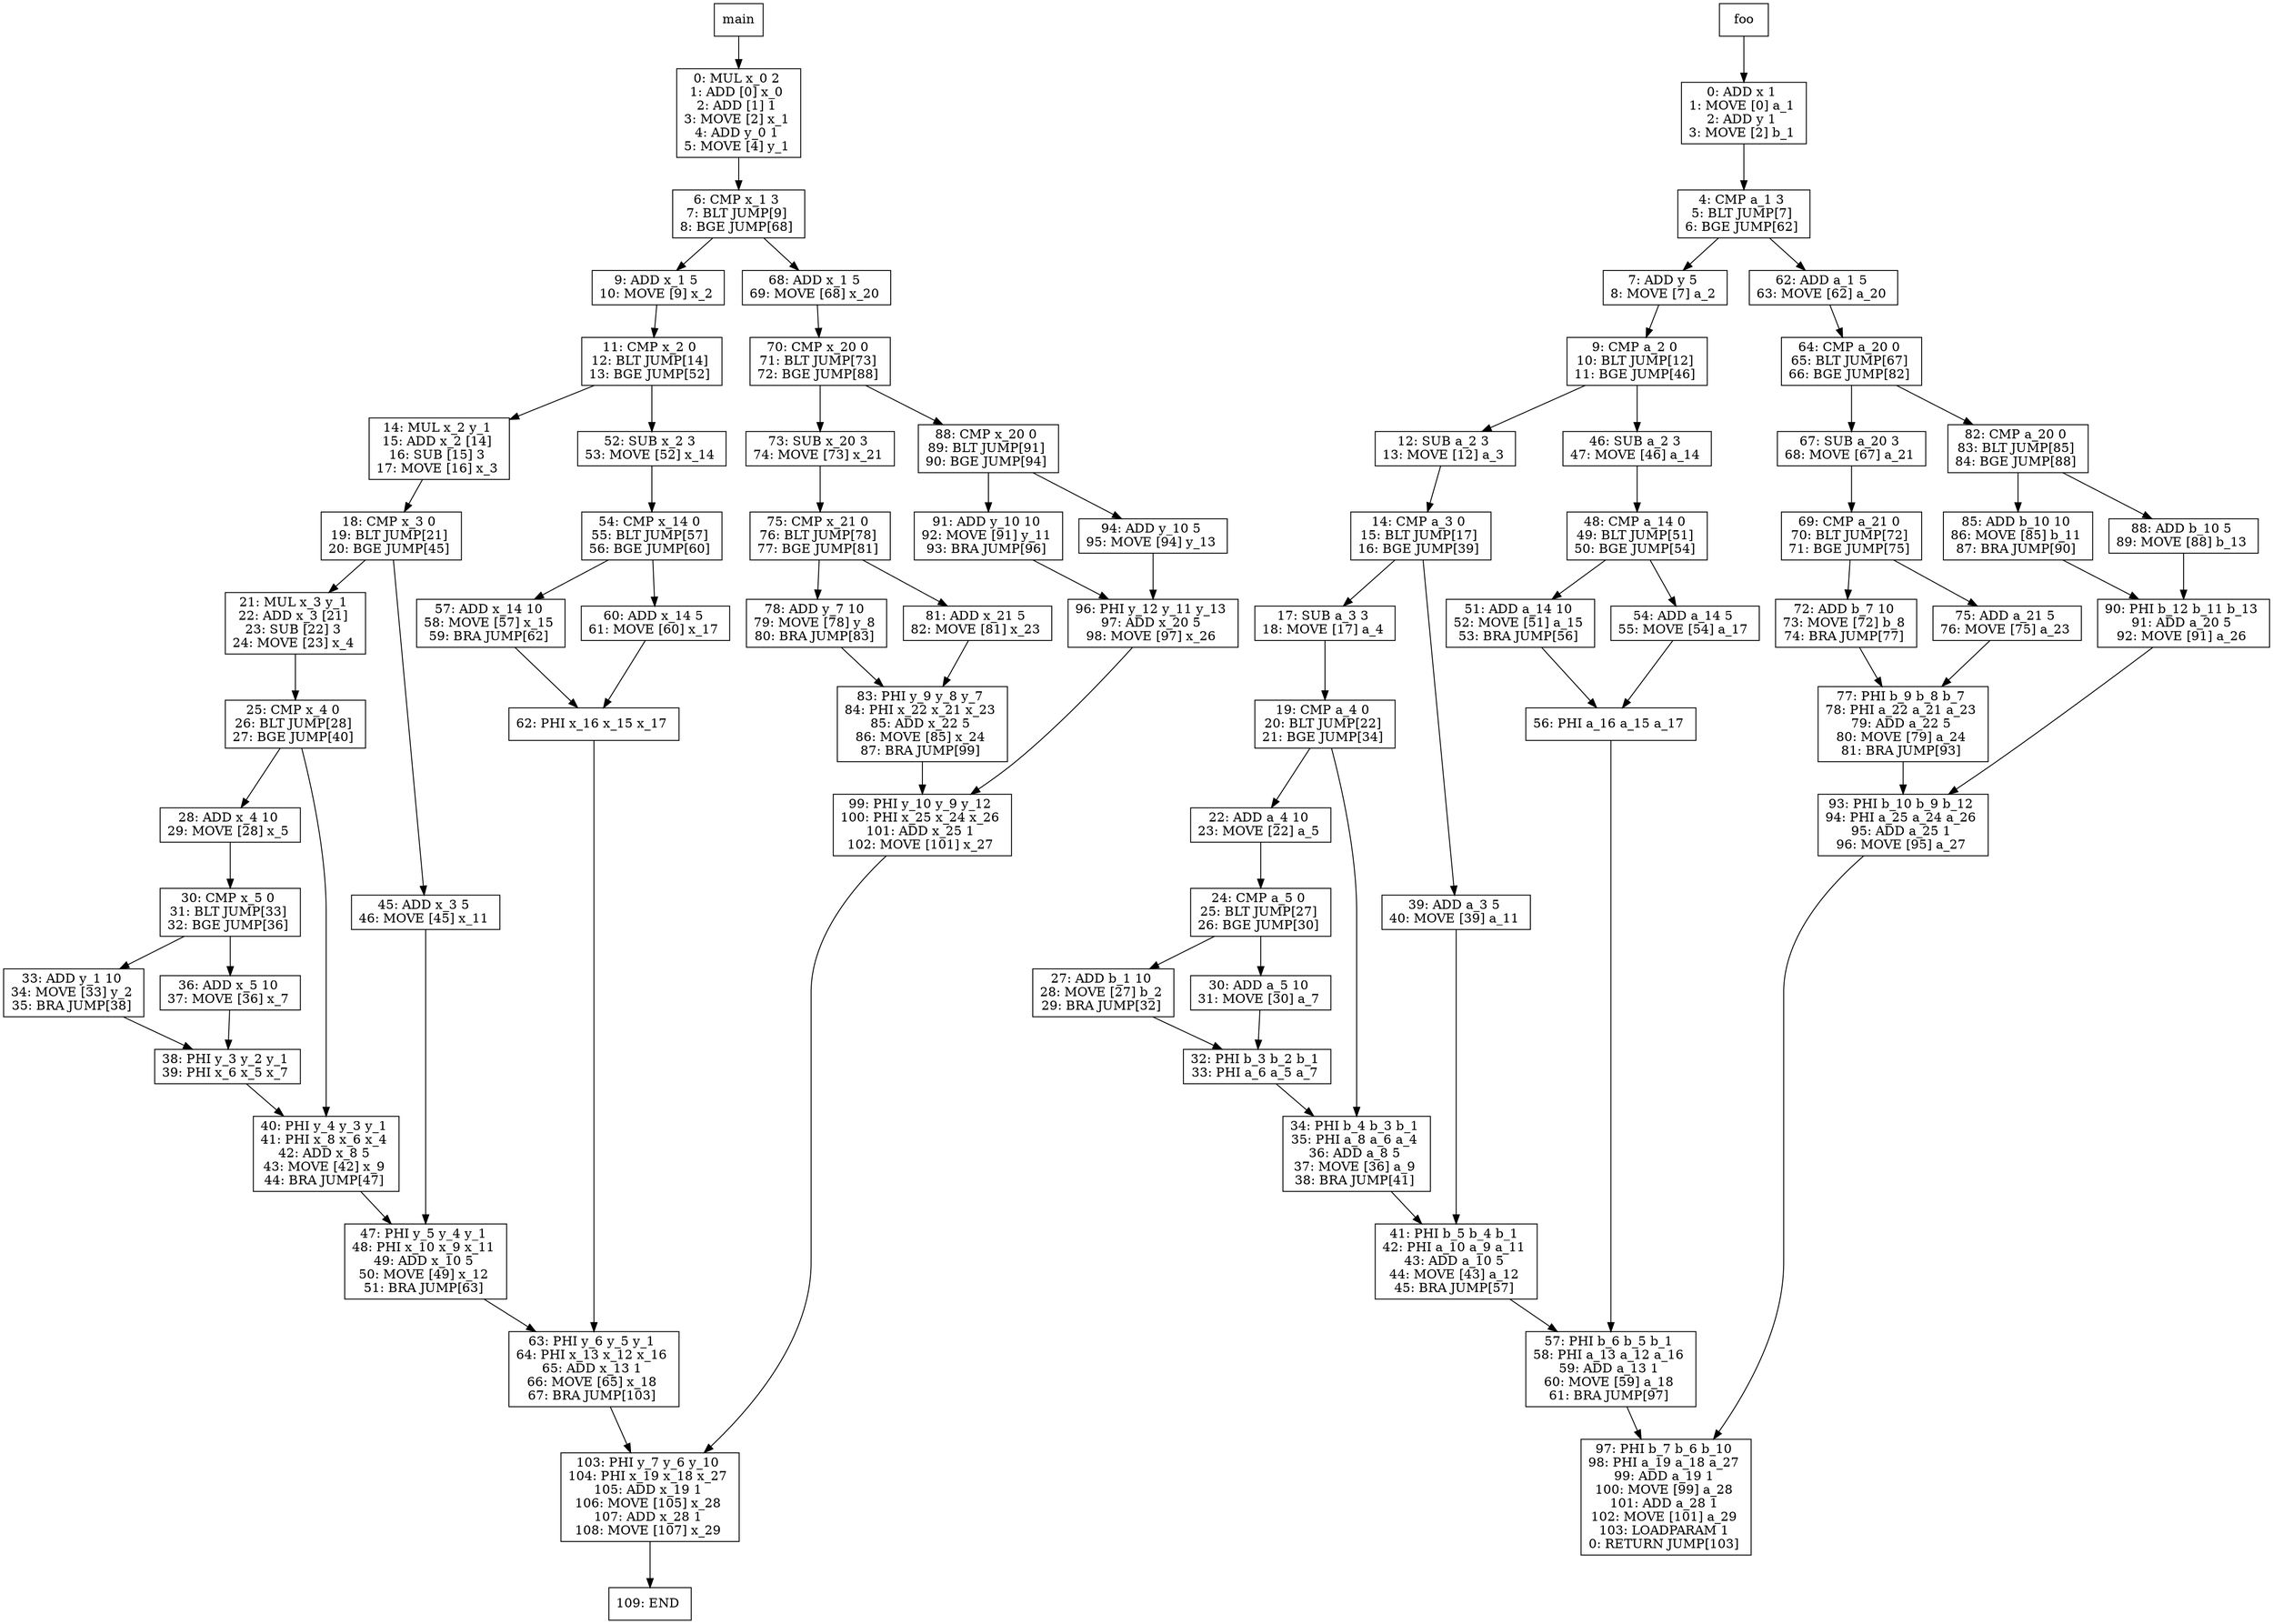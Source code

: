 digraph test000 {
node [shape=box]
1[label="main"]
1 -> 49
49[label="0: MUL x_0 2 
1: ADD [0] x_0 
2: ADD [1] 1 
3: MOVE [2] x_1 
4: ADD y_0 1 
5: MOVE [4] y_1 
"]
49 -> 51
51[label="6: CMP x_1 3 
7: BLT JUMP[9] 
8: BGE JUMP[68] 
"]
51 -> 53
53[label="9: ADD x_1 5 
10: MOVE [9] x_2 
"]
53 -> 54
54[label="11: CMP x_2 0 
12: BLT JUMP[14] 
13: BGE JUMP[52] 
"]
54 -> 56
56[label="14: MUL x_2 y_1 
15: ADD x_2 [14] 
16: SUB [15] 3 
17: MOVE [16] x_3 
"]
56 -> 57
57[label="18: CMP x_3 0 
19: BLT JUMP[21] 
20: BGE JUMP[45] 
"]
57 -> 59
59[label="21: MUL x_3 y_1 
22: ADD x_3 [21] 
23: SUB [22] 3 
24: MOVE [23] x_4 
"]
59 -> 60
60[label="25: CMP x_4 0 
26: BLT JUMP[28] 
27: BGE JUMP[40] 
"]
60 -> 62
62[label="28: ADD x_4 10 
29: MOVE [28] x_5 
"]
62 -> 63
63[label="30: CMP x_5 0 
31: BLT JUMP[33] 
32: BGE JUMP[36] 
"]
63 -> 65
65[label="33: ADD y_1 10 
34: MOVE [33] y_2 
35: BRA JUMP[38] 
"]
65 -> 64
64[label="38: PHI y_3 y_2 y_1 
39: PHI x_6 x_5 x_7 
"]
64 -> 61
61[label="40: PHI y_4 y_3 y_1 
41: PHI x_8 x_6 x_4 
42: ADD x_8 5 
43: MOVE [42] x_9 
44: BRA JUMP[47] 
"]
61 -> 58
58[label="47: PHI y_5 y_4 y_1 
48: PHI x_10 x_9 x_11 
49: ADD x_10 5 
50: MOVE [49] x_12 
51: BRA JUMP[63] 
"]
58 -> 55
55[label="63: PHI y_6 y_5 y_1 
64: PHI x_13 x_12 x_16 
65: ADD x_13 1 
66: MOVE [65] x_18 
67: BRA JUMP[103] 
"]
55 -> 52
52[label="103: PHI y_7 y_6 y_10 
104: PHI x_19 x_18 x_27 
105: ADD x_19 1 
106: MOVE [105] x_28 
107: ADD x_28 1 
108: MOVE [107] x_29 
"]
52 -> 93
93[label="109: END 
"]
63 -> 66
66[label="36: ADD x_5 10 
37: MOVE [36] x_7 
"]
66 -> 64
60 -> 61
57 -> 68
68[label="45: ADD x_3 5 
46: MOVE [45] x_11 
"]
68 -> 58
54 -> 70
70[label="52: SUB x_2 3 
53: MOVE [52] x_14 
"]
70 -> 71
71[label="54: CMP x_14 0 
55: BLT JUMP[57] 
56: BGE JUMP[60] 
"]
71 -> 73
73[label="57: ADD x_14 10 
58: MOVE [57] x_15 
59: BRA JUMP[62] 
"]
73 -> 72
72[label="62: PHI x_16 x_15 x_17 
"]
72 -> 55
71 -> 74
74[label="60: ADD x_14 5 
61: MOVE [60] x_17 
"]
74 -> 72
51 -> 76
76[label="68: ADD x_1 5 
69: MOVE [68] x_20 
"]
76 -> 77
77[label="70: CMP x_20 0 
71: BLT JUMP[73] 
72: BGE JUMP[88] 
"]
77 -> 79
79[label="73: SUB x_20 3 
74: MOVE [73] x_21 
"]
79 -> 80
80[label="75: CMP x_21 0 
76: BLT JUMP[78] 
77: BGE JUMP[81] 
"]
80 -> 82
82[label="78: ADD y_7 10 
79: MOVE [78] y_8 
80: BRA JUMP[83] 
"]
82 -> 81
81[label="83: PHI y_9 y_8 y_7 
84: PHI x_22 x_21 x_23 
85: ADD x_22 5 
86: MOVE [85] x_24 
87: BRA JUMP[99] 
"]
81 -> 78
78[label="99: PHI y_10 y_9 y_12 
100: PHI x_25 x_24 x_26 
101: ADD x_25 1 
102: MOVE [101] x_27 
"]
78 -> 52
80 -> 83
83[label="81: ADD x_21 5 
82: MOVE [81] x_23 
"]
83 -> 81
77 -> 85
85[label="88: CMP x_20 0 
89: BLT JUMP[91] 
90: BGE JUMP[94] 
"]
85 -> 87
87[label="91: ADD y_10 10 
92: MOVE [91] y_11 
93: BRA JUMP[96] 
"]
87 -> 86
86[label="96: PHI y_12 y_11 y_13 
97: ADD x_20 5 
98: MOVE [97] x_26 
"]
86 -> 78
85 -> 88
88[label="94: ADD y_10 5 
95: MOVE [94] y_13 
"]
88 -> 86
3[label="foo"]
3 -> 5
5[label="0: ADD x 1 
1: MOVE [0] a_1 
2: ADD y 1 
3: MOVE [2] b_1 
"]
5 -> 7
7[label="4: CMP a_1 3 
5: BLT JUMP[7] 
6: BGE JUMP[62] 
"]
7 -> 9
9[label="7: ADD y 5 
8: MOVE [7] a_2 
"]
9 -> 10
10[label="9: CMP a_2 0 
10: BLT JUMP[12] 
11: BGE JUMP[46] 
"]
10 -> 12
12[label="12: SUB a_2 3 
13: MOVE [12] a_3 
"]
12 -> 13
13[label="14: CMP a_3 0 
15: BLT JUMP[17] 
16: BGE JUMP[39] 
"]
13 -> 15
15[label="17: SUB a_3 3 
18: MOVE [17] a_4 
"]
15 -> 16
16[label="19: CMP a_4 0 
20: BLT JUMP[22] 
21: BGE JUMP[34] 
"]
16 -> 18
18[label="22: ADD a_4 10 
23: MOVE [22] a_5 
"]
18 -> 19
19[label="24: CMP a_5 0 
25: BLT JUMP[27] 
26: BGE JUMP[30] 
"]
19 -> 21
21[label="27: ADD b_1 10 
28: MOVE [27] b_2 
29: BRA JUMP[32] 
"]
21 -> 20
20[label="32: PHI b_3 b_2 b_1 
33: PHI a_6 a_5 a_7 
"]
20 -> 17
17[label="34: PHI b_4 b_3 b_1 
35: PHI a_8 a_6 a_4 
36: ADD a_8 5 
37: MOVE [36] a_9 
38: BRA JUMP[41] 
"]
17 -> 14
14[label="41: PHI b_5 b_4 b_1 
42: PHI a_10 a_9 a_11 
43: ADD a_10 5 
44: MOVE [43] a_12 
45: BRA JUMP[57] 
"]
14 -> 11
11[label="57: PHI b_6 b_5 b_1 
58: PHI a_13 a_12 a_16 
59: ADD a_13 1 
60: MOVE [59] a_18 
61: BRA JUMP[97] 
"]
11 -> 8
8[label="97: PHI b_7 b_6 b_10 
98: PHI a_19 a_18 a_27 
99: ADD a_19 1 
100: MOVE [99] a_28 
101: ADD a_28 1 
102: MOVE [101] a_29 
103: LOADPARAM 1 
0: RETURN JUMP[103] 
"]
19 -> 22
22[label="30: ADD a_5 10 
31: MOVE [30] a_7 
"]
22 -> 20
16 -> 17
13 -> 24
24[label="39: ADD a_3 5 
40: MOVE [39] a_11 
"]
24 -> 14
10 -> 26
26[label="46: SUB a_2 3 
47: MOVE [46] a_14 
"]
26 -> 27
27[label="48: CMP a_14 0 
49: BLT JUMP[51] 
50: BGE JUMP[54] 
"]
27 -> 29
29[label="51: ADD a_14 10 
52: MOVE [51] a_15 
53: BRA JUMP[56] 
"]
29 -> 28
28[label="56: PHI a_16 a_15 a_17 
"]
28 -> 11
27 -> 30
30[label="54: ADD a_14 5 
55: MOVE [54] a_17 
"]
30 -> 28
7 -> 32
32[label="62: ADD a_1 5 
63: MOVE [62] a_20 
"]
32 -> 33
33[label="64: CMP a_20 0 
65: BLT JUMP[67] 
66: BGE JUMP[82] 
"]
33 -> 35
35[label="67: SUB a_20 3 
68: MOVE [67] a_21 
"]
35 -> 36
36[label="69: CMP a_21 0 
70: BLT JUMP[72] 
71: BGE JUMP[75] 
"]
36 -> 38
38[label="72: ADD b_7 10 
73: MOVE [72] b_8 
74: BRA JUMP[77] 
"]
38 -> 37
37[label="77: PHI b_9 b_8 b_7 
78: PHI a_22 a_21 a_23 
79: ADD a_22 5 
80: MOVE [79] a_24 
81: BRA JUMP[93] 
"]
37 -> 34
34[label="93: PHI b_10 b_9 b_12 
94: PHI a_25 a_24 a_26 
95: ADD a_25 1 
96: MOVE [95] a_27 
"]
34 -> 8
36 -> 39
39[label="75: ADD a_21 5 
76: MOVE [75] a_23 
"]
39 -> 37
33 -> 41
41[label="82: CMP a_20 0 
83: BLT JUMP[85] 
84: BGE JUMP[88] 
"]
41 -> 43
43[label="85: ADD b_10 10 
86: MOVE [85] b_11 
87: BRA JUMP[90] 
"]
43 -> 42
42[label="90: PHI b_12 b_11 b_13 
91: ADD a_20 5 
92: MOVE [91] a_26 
"]
42 -> 34
41 -> 44
44[label="88: ADD b_10 5 
89: MOVE [88] b_13 
"]
44 -> 42
}
